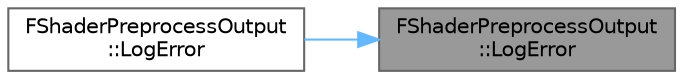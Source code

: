digraph "FShaderPreprocessOutput::LogError"
{
 // INTERACTIVE_SVG=YES
 // LATEX_PDF_SIZE
  bgcolor="transparent";
  edge [fontname=Helvetica,fontsize=10,labelfontname=Helvetica,labelfontsize=10];
  node [fontname=Helvetica,fontsize=10,shape=box,height=0.2,width=0.4];
  rankdir="RL";
  Node1 [id="Node000001",label="FShaderPreprocessOutput\l::LogError",height=0.2,width=0.4,color="gray40", fillcolor="grey60", style="filled", fontcolor="black",tooltip=" "];
  Node1 -> Node2 [id="edge1_Node000001_Node000002",dir="back",color="steelblue1",style="solid",tooltip=" "];
  Node2 [id="Node000002",label="FShaderPreprocessOutput\l::LogError",height=0.2,width=0.4,color="grey40", fillcolor="white", style="filled",URL="$d8/d8a/classFShaderPreprocessOutput.html#aa7e38555f8364d8f3701953bfe2c04d8",tooltip=" "];
}
